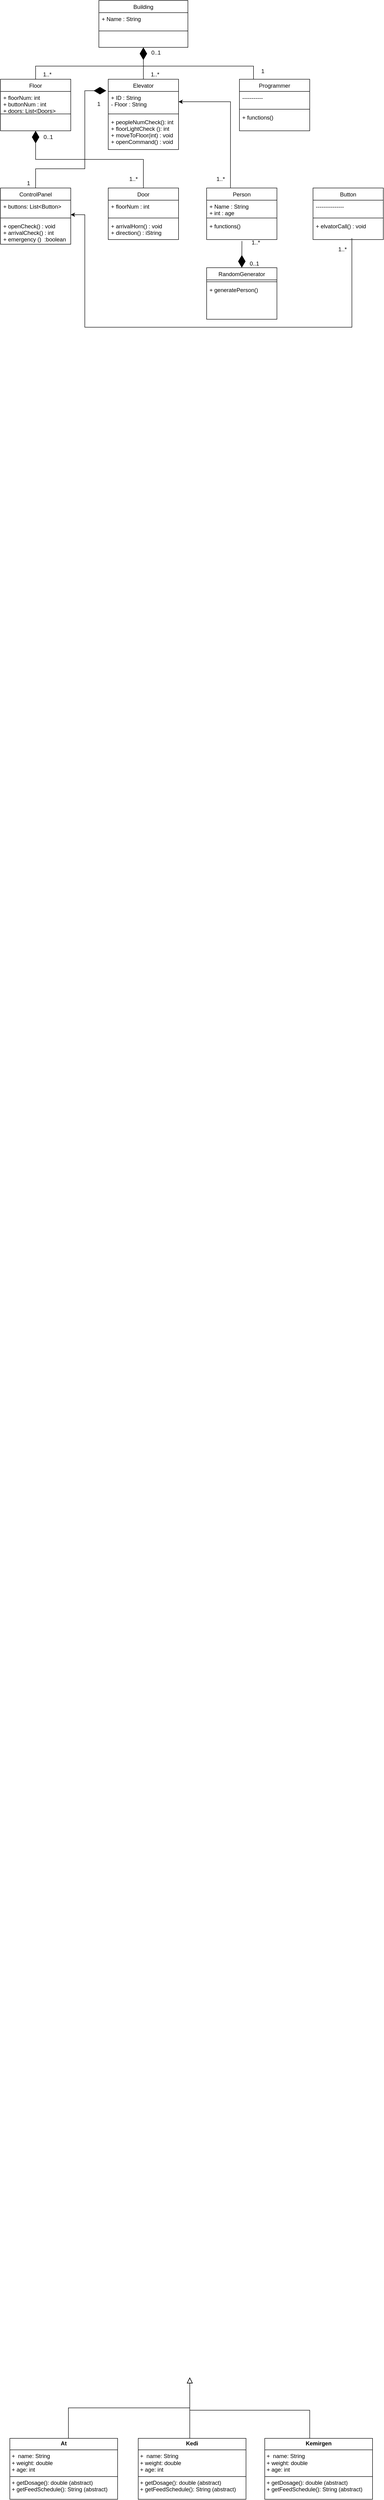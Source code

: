 <mxfile version="24.6.4" type="device">
  <diagram id="C5RBs43oDa-KdzZeNtuy" name="Page-1">
    <mxGraphModel dx="1400" dy="5372" grid="1" gridSize="10" guides="1" tooltips="1" connect="1" arrows="1" fold="1" page="1" pageScale="1" pageWidth="827" pageHeight="1169" math="0" shadow="0">
      <root>
        <mxCell id="WIyWlLk6GJQsqaUBKTNV-0" />
        <mxCell id="WIyWlLk6GJQsqaUBKTNV-1" parent="WIyWlLk6GJQsqaUBKTNV-0" />
        <mxCell id="zkfFHV4jXpPFQw0GAbJ--12" value="" style="endArrow=block;endSize=10;endFill=0;shadow=0;strokeWidth=1;rounded=0;curved=0;edgeStyle=elbowEdgeStyle;elbow=vertical;" parent="WIyWlLk6GJQsqaUBKTNV-1" edge="1">
          <mxGeometry width="160" relative="1" as="geometry">
            <mxPoint x="414" y="630" as="sourcePoint" />
            <mxPoint x="414" y="500" as="targetPoint" />
          </mxGeometry>
        </mxCell>
        <mxCell id="j9r-eq97TGyVYRK_Rdqz-53" value="&lt;p style=&quot;margin:0px;margin-top:4px;text-align:center;&quot;&gt;&lt;b&gt;At&lt;/b&gt;&lt;/p&gt;&lt;hr size=&quot;1&quot; style=&quot;border-style:solid;&quot;&gt;&lt;p style=&quot;margin:0px;margin-left:4px;&quot;&gt;+&amp;nbsp;&lt;span style=&quot;text-wrap: nowrap;&quot;&gt;&amp;nbsp;name: String&lt;/span&gt;&lt;br&gt;+&amp;nbsp;&lt;span style=&quot;background-color: initial;&quot;&gt;weight: double&lt;/span&gt;&lt;/p&gt;&lt;p style=&quot;margin:0px;margin-left:4px;&quot;&gt;&lt;span style=&quot;background-color: initial;&quot;&gt;+&amp;nbsp;&lt;/span&gt;&lt;span style=&quot;background-color: initial;&quot;&gt;age: int&lt;/span&gt;&lt;/p&gt;&lt;hr size=&quot;1&quot; style=&quot;border-style:solid;&quot;&gt;&lt;p style=&quot;margin:0px;margin-left:4px;&quot;&gt;+ getDosage(): double (abstract)&lt;br&gt;+ getFeedSchedule(): String (abstract)&lt;br&gt;&lt;/p&gt;" style="verticalAlign=top;align=left;overflow=fill;html=1;whiteSpace=wrap;" parent="WIyWlLk6GJQsqaUBKTNV-1" vertex="1">
          <mxGeometry x="30" y="630" width="230" height="130" as="geometry" />
        </mxCell>
        <mxCell id="j9r-eq97TGyVYRK_Rdqz-54" value="&lt;p style=&quot;margin:0px;margin-top:4px;text-align:center;&quot;&gt;&lt;b&gt;Kedi&lt;/b&gt;&lt;/p&gt;&lt;hr size=&quot;1&quot; style=&quot;border-style:solid;&quot;&gt;&lt;p style=&quot;margin: 0px 0px 0px 4px;&quot;&gt;+&amp;nbsp;&lt;span style=&quot;text-wrap: nowrap;&quot;&gt;&amp;nbsp;name: String&lt;/span&gt;&lt;br&gt;+&amp;nbsp;&lt;span style=&quot;background-color: initial;&quot;&gt;weight: double&lt;/span&gt;&lt;/p&gt;&lt;p style=&quot;margin: 0px 0px 0px 4px;&quot;&gt;&lt;span style=&quot;background-color: initial;&quot;&gt;+&amp;nbsp;&lt;/span&gt;&lt;span style=&quot;background-color: initial;&quot;&gt;age: int&lt;/span&gt;&lt;/p&gt;&lt;hr size=&quot;1&quot; style=&quot;border-style:solid;&quot;&gt;&lt;p style=&quot;margin:0px;margin-left:4px;&quot;&gt;+ getDosage(): double (abstract)&lt;br&gt;+ getFeedSchedule(): String (abstract)&lt;br&gt;&lt;/p&gt;" style="verticalAlign=top;align=left;overflow=fill;html=1;whiteSpace=wrap;" parent="WIyWlLk6GJQsqaUBKTNV-1" vertex="1">
          <mxGeometry x="304" y="630" width="230" height="130" as="geometry" />
        </mxCell>
        <mxCell id="j9r-eq97TGyVYRK_Rdqz-55" value="&lt;p style=&quot;margin:0px;margin-top:4px;text-align:center;&quot;&gt;&lt;b&gt;Kemirgen&lt;/b&gt;&lt;/p&gt;&lt;hr size=&quot;1&quot; style=&quot;border-style:solid;&quot;&gt;&lt;p style=&quot;margin: 0px 0px 0px 4px;&quot;&gt;+&amp;nbsp;&lt;span style=&quot;text-wrap: nowrap;&quot;&gt;&amp;nbsp;name: String&lt;/span&gt;&lt;br&gt;+&amp;nbsp;&lt;span style=&quot;background-color: initial;&quot;&gt;weight: double&lt;/span&gt;&lt;/p&gt;&lt;p style=&quot;margin: 0px 0px 0px 4px;&quot;&gt;&lt;span style=&quot;background-color: initial;&quot;&gt;+&amp;nbsp;&lt;/span&gt;&lt;span style=&quot;background-color: initial;&quot;&gt;age: int&lt;/span&gt;&lt;/p&gt;&lt;hr size=&quot;1&quot; style=&quot;border-style:solid;&quot;&gt;&lt;p style=&quot;margin:0px;margin-left:4px;&quot;&gt;+ getDosage(): double (abstract)&lt;br&gt;+ getFeedSchedule(): String (abstract)&lt;br&gt;&lt;/p&gt;" style="verticalAlign=top;align=left;overflow=fill;html=1;whiteSpace=wrap;" parent="WIyWlLk6GJQsqaUBKTNV-1" vertex="1">
          <mxGeometry x="574" y="630" width="230" height="130" as="geometry" />
        </mxCell>
        <mxCell id="j9r-eq97TGyVYRK_Rdqz-56" value="" style="endArrow=block;endSize=10;endFill=0;shadow=0;strokeWidth=1;rounded=0;curved=0;edgeStyle=elbowEdgeStyle;elbow=vertical;" parent="WIyWlLk6GJQsqaUBKTNV-1" edge="1">
          <mxGeometry width="160" relative="1" as="geometry">
            <mxPoint x="155" y="630" as="sourcePoint" />
            <mxPoint x="414" y="500" as="targetPoint" />
          </mxGeometry>
        </mxCell>
        <mxCell id="j9r-eq97TGyVYRK_Rdqz-58" value="" style="endArrow=block;endSize=10;endFill=0;shadow=0;strokeWidth=1;rounded=0;curved=0;edgeStyle=elbowEdgeStyle;elbow=vertical;" parent="WIyWlLk6GJQsqaUBKTNV-1" edge="1">
          <mxGeometry width="160" relative="1" as="geometry">
            <mxPoint x="670" y="630" as="sourcePoint" />
            <mxPoint x="414" y="500" as="targetPoint" />
            <Array as="points">
              <mxPoint x="540" y="570" />
            </Array>
          </mxGeometry>
        </mxCell>
        <mxCell id="42GN2-D76zy0X2SQaCUg-0" value="Elevator" style="swimlane;fontStyle=0;align=center;verticalAlign=top;childLayout=stackLayout;horizontal=1;startSize=26;horizontalStack=0;resizeParent=1;resizeLast=0;collapsible=1;marginBottom=0;rounded=0;shadow=0;strokeWidth=1;" vertex="1" parent="WIyWlLk6GJQsqaUBKTNV-1">
          <mxGeometry x="240" y="-4402" width="150" height="150" as="geometry">
            <mxRectangle x="230" y="140" width="160" height="26" as="alternateBounds" />
          </mxGeometry>
        </mxCell>
        <mxCell id="42GN2-D76zy0X2SQaCUg-1" value="+ ID : String&#xa;- Floor : String&#xa;&#xa;" style="text;align=left;verticalAlign=top;spacingLeft=4;spacingRight=4;overflow=hidden;rotatable=0;points=[[0,0.5],[1,0.5]];portConstraint=eastwest;" vertex="1" parent="42GN2-D76zy0X2SQaCUg-0">
          <mxGeometry y="26" width="150" height="44" as="geometry" />
        </mxCell>
        <mxCell id="42GN2-D76zy0X2SQaCUg-2" value="" style="line;html=1;strokeWidth=1;align=left;verticalAlign=middle;spacingTop=-1;spacingLeft=3;spacingRight=3;rotatable=0;labelPosition=right;points=[];portConstraint=eastwest;" vertex="1" parent="42GN2-D76zy0X2SQaCUg-0">
          <mxGeometry y="70" width="150" height="8" as="geometry" />
        </mxCell>
        <mxCell id="42GN2-D76zy0X2SQaCUg-3" value="+ peopleNumCheck(): int&#xa;+ floorLightCheck (): int&#xa;+  moveToFloor(int) : void&#xa;+ openCommand() : void" style="text;align=left;verticalAlign=top;spacingLeft=4;spacingRight=4;overflow=hidden;rotatable=0;points=[[0,0.5],[1,0.5]];portConstraint=eastwest;" vertex="1" parent="42GN2-D76zy0X2SQaCUg-0">
          <mxGeometry y="78" width="150" height="72" as="geometry" />
        </mxCell>
        <mxCell id="42GN2-D76zy0X2SQaCUg-4" value="0..1" style="resizable=0;align=left;verticalAlign=bottom;labelBackgroundColor=none;fontSize=12;" connectable="0" vertex="1" parent="WIyWlLk6GJQsqaUBKTNV-1">
          <mxGeometry x="330" y="-4450" as="geometry" />
        </mxCell>
        <mxCell id="42GN2-D76zy0X2SQaCUg-9" value="Building" style="swimlane;fontStyle=0;align=center;verticalAlign=top;childLayout=stackLayout;horizontal=1;startSize=26;horizontalStack=0;resizeParent=1;resizeLast=0;collapsible=1;marginBottom=0;rounded=0;shadow=0;strokeWidth=1;" vertex="1" parent="WIyWlLk6GJQsqaUBKTNV-1">
          <mxGeometry x="220" y="-4570" width="190" height="100" as="geometry">
            <mxRectangle x="230" y="140" width="160" height="26" as="alternateBounds" />
          </mxGeometry>
        </mxCell>
        <mxCell id="42GN2-D76zy0X2SQaCUg-10" value="+ Name : String" style="text;align=left;verticalAlign=top;spacingLeft=4;spacingRight=4;overflow=hidden;rotatable=0;points=[[0,0.5],[1,0.5]];portConstraint=eastwest;" vertex="1" parent="42GN2-D76zy0X2SQaCUg-9">
          <mxGeometry y="26" width="190" height="24" as="geometry" />
        </mxCell>
        <mxCell id="42GN2-D76zy0X2SQaCUg-11" value="" style="line;html=1;strokeWidth=1;align=left;verticalAlign=middle;spacingTop=-1;spacingLeft=3;spacingRight=3;rotatable=0;labelPosition=right;points=[];portConstraint=eastwest;" vertex="1" parent="42GN2-D76zy0X2SQaCUg-9">
          <mxGeometry y="50" width="190" height="30" as="geometry" />
        </mxCell>
        <mxCell id="42GN2-D76zy0X2SQaCUg-13" value="Programmer" style="swimlane;fontStyle=0;align=center;verticalAlign=top;childLayout=stackLayout;horizontal=1;startSize=26;horizontalStack=0;resizeParent=1;resizeLast=0;collapsible=1;marginBottom=0;rounded=0;shadow=0;strokeWidth=1;" vertex="1" parent="WIyWlLk6GJQsqaUBKTNV-1">
          <mxGeometry x="520" y="-4402" width="150" height="110" as="geometry">
            <mxRectangle x="230" y="140" width="160" height="26" as="alternateBounds" />
          </mxGeometry>
        </mxCell>
        <mxCell id="42GN2-D76zy0X2SQaCUg-14" value="-----------" style="text;align=left;verticalAlign=top;spacingLeft=4;spacingRight=4;overflow=hidden;rotatable=0;points=[[0,0.5],[1,0.5]];portConstraint=eastwest;" vertex="1" parent="42GN2-D76zy0X2SQaCUg-13">
          <mxGeometry y="26" width="150" height="34" as="geometry" />
        </mxCell>
        <mxCell id="42GN2-D76zy0X2SQaCUg-15" value="" style="line;html=1;strokeWidth=1;align=left;verticalAlign=middle;spacingTop=-1;spacingLeft=3;spacingRight=3;rotatable=0;labelPosition=right;points=[];portConstraint=eastwest;" vertex="1" parent="42GN2-D76zy0X2SQaCUg-13">
          <mxGeometry y="60" width="150" height="8" as="geometry" />
        </mxCell>
        <mxCell id="42GN2-D76zy0X2SQaCUg-16" value="+ functions() " style="text;align=left;verticalAlign=top;spacingLeft=4;spacingRight=4;overflow=hidden;rotatable=0;points=[[0,0.5],[1,0.5]];portConstraint=eastwest;" vertex="1" parent="42GN2-D76zy0X2SQaCUg-13">
          <mxGeometry y="68" width="150" height="42" as="geometry" />
        </mxCell>
        <mxCell id="42GN2-D76zy0X2SQaCUg-20" value="1..&lt;span class=&quot;hljs-emphasis&quot;&gt;*&lt;/span&gt;" style="text;strokeColor=none;align=center;fillColor=none;html=1;verticalAlign=middle;whiteSpace=wrap;rounded=0;" vertex="1" parent="WIyWlLk6GJQsqaUBKTNV-1">
          <mxGeometry x="330" y="-4423" width="20" height="21" as="geometry" />
        </mxCell>
        <mxCell id="42GN2-D76zy0X2SQaCUg-23" value="" style="endArrow=diamondThin;endFill=1;endSize=24;html=1;rounded=0;entryX=0.5;entryY=1;entryDx=0;entryDy=0;exitX=0.5;exitY=0;exitDx=0;exitDy=0;" edge="1" parent="WIyWlLk6GJQsqaUBKTNV-1" source="42GN2-D76zy0X2SQaCUg-0" target="42GN2-D76zy0X2SQaCUg-9">
          <mxGeometry width="160" relative="1" as="geometry">
            <mxPoint x="220" y="-4410" as="sourcePoint" />
            <mxPoint x="380" y="-4410" as="targetPoint" />
          </mxGeometry>
        </mxCell>
        <mxCell id="42GN2-D76zy0X2SQaCUg-24" value="Floor" style="swimlane;fontStyle=0;align=center;verticalAlign=top;childLayout=stackLayout;horizontal=1;startSize=26;horizontalStack=0;resizeParent=1;resizeLast=0;collapsible=1;marginBottom=0;rounded=0;shadow=0;strokeWidth=1;" vertex="1" parent="WIyWlLk6GJQsqaUBKTNV-1">
          <mxGeometry x="10" y="-4402" width="150" height="110" as="geometry">
            <mxRectangle x="230" y="140" width="160" height="26" as="alternateBounds" />
          </mxGeometry>
        </mxCell>
        <mxCell id="42GN2-D76zy0X2SQaCUg-25" value="+ floorNum: int&#xa;+ buttonNum : int&#xa;+ doors: List&lt;Doors&gt;&#xa;" style="text;align=left;verticalAlign=top;spacingLeft=4;spacingRight=4;overflow=hidden;rotatable=0;points=[[0,0.5],[1,0.5]];portConstraint=eastwest;" vertex="1" parent="42GN2-D76zy0X2SQaCUg-24">
          <mxGeometry y="26" width="150" height="44" as="geometry" />
        </mxCell>
        <mxCell id="42GN2-D76zy0X2SQaCUg-26" value="" style="line;html=1;strokeWidth=1;align=left;verticalAlign=middle;spacingTop=-1;spacingLeft=3;spacingRight=3;rotatable=0;labelPosition=right;points=[];portConstraint=eastwest;" vertex="1" parent="42GN2-D76zy0X2SQaCUg-24">
          <mxGeometry y="70" width="150" height="8" as="geometry" />
        </mxCell>
        <mxCell id="42GN2-D76zy0X2SQaCUg-30" value="" style="endArrow=none;html=1;rounded=0;exitX=0.5;exitY=0;exitDx=0;exitDy=0;entryX=0.5;entryY=0;entryDx=0;entryDy=0;edgeStyle=orthogonalEdgeStyle;" edge="1" parent="WIyWlLk6GJQsqaUBKTNV-1" source="42GN2-D76zy0X2SQaCUg-24" target="42GN2-D76zy0X2SQaCUg-0">
          <mxGeometry width="50" height="50" relative="1" as="geometry">
            <mxPoint x="82" y="-4410" as="sourcePoint" />
            <mxPoint x="320" y="-4430" as="targetPoint" />
            <Array as="points">
              <mxPoint x="85" y="-4430" />
              <mxPoint x="315" y="-4430" />
            </Array>
          </mxGeometry>
        </mxCell>
        <mxCell id="42GN2-D76zy0X2SQaCUg-31" value="" style="endArrow=none;html=1;rounded=0;exitX=0.5;exitY=0;exitDx=0;exitDy=0;entryX=0.5;entryY=0;entryDx=0;entryDy=0;edgeStyle=orthogonalEdgeStyle;" edge="1" parent="WIyWlLk6GJQsqaUBKTNV-1" source="42GN2-D76zy0X2SQaCUg-0">
          <mxGeometry width="50" height="50" relative="1" as="geometry">
            <mxPoint x="320" y="-4402" as="sourcePoint" />
            <mxPoint x="550" y="-4402" as="targetPoint" />
            <Array as="points">
              <mxPoint x="315" y="-4430" />
              <mxPoint x="550" y="-4430" />
            </Array>
          </mxGeometry>
        </mxCell>
        <mxCell id="42GN2-D76zy0X2SQaCUg-37" value="ControlPanel" style="swimlane;fontStyle=0;align=center;verticalAlign=top;childLayout=stackLayout;horizontal=1;startSize=26;horizontalStack=0;resizeParent=1;resizeLast=0;collapsible=1;marginBottom=0;rounded=0;shadow=0;strokeWidth=1;" vertex="1" parent="WIyWlLk6GJQsqaUBKTNV-1">
          <mxGeometry x="10" y="-4170" width="150" height="120" as="geometry">
            <mxRectangle x="230" y="140" width="160" height="26" as="alternateBounds" />
          </mxGeometry>
        </mxCell>
        <mxCell id="42GN2-D76zy0X2SQaCUg-38" value="+ buttons: List&lt;Button&gt;" style="text;align=left;verticalAlign=top;spacingLeft=4;spacingRight=4;overflow=hidden;rotatable=0;points=[[0,0.5],[1,0.5]];portConstraint=eastwest;" vertex="1" parent="42GN2-D76zy0X2SQaCUg-37">
          <mxGeometry y="26" width="150" height="34" as="geometry" />
        </mxCell>
        <mxCell id="42GN2-D76zy0X2SQaCUg-39" value="" style="line;html=1;strokeWidth=1;align=left;verticalAlign=middle;spacingTop=-1;spacingLeft=3;spacingRight=3;rotatable=0;labelPosition=right;points=[];portConstraint=eastwest;" vertex="1" parent="42GN2-D76zy0X2SQaCUg-37">
          <mxGeometry y="60" width="150" height="8" as="geometry" />
        </mxCell>
        <mxCell id="42GN2-D76zy0X2SQaCUg-40" value="+ openCheck() : void&#xa;+ arrivalCheck() : int&#xa;+ emergency ()  :boolean" style="text;align=left;verticalAlign=top;spacingLeft=4;spacingRight=4;overflow=hidden;rotatable=0;points=[[0,0.5],[1,0.5]];portConstraint=eastwest;" vertex="1" parent="42GN2-D76zy0X2SQaCUg-37">
          <mxGeometry y="68" width="150" height="52" as="geometry" />
        </mxCell>
        <mxCell id="42GN2-D76zy0X2SQaCUg-41" value="Door" style="swimlane;fontStyle=0;align=center;verticalAlign=top;childLayout=stackLayout;horizontal=1;startSize=26;horizontalStack=0;resizeParent=1;resizeLast=0;collapsible=1;marginBottom=0;rounded=0;shadow=0;strokeWidth=1;" vertex="1" parent="WIyWlLk6GJQsqaUBKTNV-1">
          <mxGeometry x="240" y="-4170" width="150" height="110" as="geometry">
            <mxRectangle x="230" y="140" width="160" height="26" as="alternateBounds" />
          </mxGeometry>
        </mxCell>
        <mxCell id="42GN2-D76zy0X2SQaCUg-42" value="+ floorNum : int&#xa;&#xa;" style="text;align=left;verticalAlign=top;spacingLeft=4;spacingRight=4;overflow=hidden;rotatable=0;points=[[0,0.5],[1,0.5]];portConstraint=eastwest;" vertex="1" parent="42GN2-D76zy0X2SQaCUg-41">
          <mxGeometry y="26" width="150" height="34" as="geometry" />
        </mxCell>
        <mxCell id="42GN2-D76zy0X2SQaCUg-43" value="" style="line;html=1;strokeWidth=1;align=left;verticalAlign=middle;spacingTop=-1;spacingLeft=3;spacingRight=3;rotatable=0;labelPosition=right;points=[];portConstraint=eastwest;" vertex="1" parent="42GN2-D76zy0X2SQaCUg-41">
          <mxGeometry y="60" width="150" height="8" as="geometry" />
        </mxCell>
        <mxCell id="42GN2-D76zy0X2SQaCUg-44" value="+ arrivalHorn() : void&#xa;+ direction() : iString " style="text;align=left;verticalAlign=top;spacingLeft=4;spacingRight=4;overflow=hidden;rotatable=0;points=[[0,0.5],[1,0.5]];portConstraint=eastwest;" vertex="1" parent="42GN2-D76zy0X2SQaCUg-41">
          <mxGeometry y="68" width="150" height="42" as="geometry" />
        </mxCell>
        <mxCell id="42GN2-D76zy0X2SQaCUg-45" value="Person" style="swimlane;fontStyle=0;align=center;verticalAlign=top;childLayout=stackLayout;horizontal=1;startSize=26;horizontalStack=0;resizeParent=1;resizeLast=0;collapsible=1;marginBottom=0;rounded=0;shadow=0;strokeWidth=1;" vertex="1" parent="WIyWlLk6GJQsqaUBKTNV-1">
          <mxGeometry x="450" y="-4170" width="150" height="110" as="geometry">
            <mxRectangle x="230" y="140" width="160" height="26" as="alternateBounds" />
          </mxGeometry>
        </mxCell>
        <mxCell id="42GN2-D76zy0X2SQaCUg-46" value="+ Name : String&#xa;+ int : age" style="text;align=left;verticalAlign=top;spacingLeft=4;spacingRight=4;overflow=hidden;rotatable=0;points=[[0,0.5],[1,0.5]];portConstraint=eastwest;" vertex="1" parent="42GN2-D76zy0X2SQaCUg-45">
          <mxGeometry y="26" width="150" height="34" as="geometry" />
        </mxCell>
        <mxCell id="42GN2-D76zy0X2SQaCUg-47" value="" style="line;html=1;strokeWidth=1;align=left;verticalAlign=middle;spacingTop=-1;spacingLeft=3;spacingRight=3;rotatable=0;labelPosition=right;points=[];portConstraint=eastwest;" vertex="1" parent="42GN2-D76zy0X2SQaCUg-45">
          <mxGeometry y="60" width="150" height="8" as="geometry" />
        </mxCell>
        <mxCell id="42GN2-D76zy0X2SQaCUg-48" value="+ functions() " style="text;align=left;verticalAlign=top;spacingLeft=4;spacingRight=4;overflow=hidden;rotatable=0;points=[[0,0.5],[1,0.5]];portConstraint=eastwest;" vertex="1" parent="42GN2-D76zy0X2SQaCUg-45">
          <mxGeometry y="68" width="150" height="42" as="geometry" />
        </mxCell>
        <mxCell id="42GN2-D76zy0X2SQaCUg-49" value="Button" style="swimlane;fontStyle=0;align=center;verticalAlign=top;childLayout=stackLayout;horizontal=1;startSize=26;horizontalStack=0;resizeParent=1;resizeLast=0;collapsible=1;marginBottom=0;rounded=0;shadow=0;strokeWidth=1;" vertex="1" parent="WIyWlLk6GJQsqaUBKTNV-1">
          <mxGeometry x="677" y="-4170" width="150" height="110" as="geometry">
            <mxRectangle x="230" y="140" width="160" height="26" as="alternateBounds" />
          </mxGeometry>
        </mxCell>
        <mxCell id="42GN2-D76zy0X2SQaCUg-50" value="---------------" style="text;align=left;verticalAlign=top;spacingLeft=4;spacingRight=4;overflow=hidden;rotatable=0;points=[[0,0.5],[1,0.5]];portConstraint=eastwest;" vertex="1" parent="42GN2-D76zy0X2SQaCUg-49">
          <mxGeometry y="26" width="150" height="34" as="geometry" />
        </mxCell>
        <mxCell id="42GN2-D76zy0X2SQaCUg-51" value="" style="line;html=1;strokeWidth=1;align=left;verticalAlign=middle;spacingTop=-1;spacingLeft=3;spacingRight=3;rotatable=0;labelPosition=right;points=[];portConstraint=eastwest;" vertex="1" parent="42GN2-D76zy0X2SQaCUg-49">
          <mxGeometry y="60" width="150" height="8" as="geometry" />
        </mxCell>
        <mxCell id="42GN2-D76zy0X2SQaCUg-52" value="+ elvatorCall() : void" style="text;align=left;verticalAlign=top;spacingLeft=4;spacingRight=4;overflow=hidden;rotatable=0;points=[[0,0.5],[1,0.5]];portConstraint=eastwest;" vertex="1" parent="42GN2-D76zy0X2SQaCUg-49">
          <mxGeometry y="68" width="150" height="42" as="geometry" />
        </mxCell>
        <mxCell id="42GN2-D76zy0X2SQaCUg-54" value="1..&lt;span class=&quot;hljs-emphasis&quot;&gt;*&lt;/span&gt;" style="text;strokeColor=none;align=center;fillColor=none;html=1;verticalAlign=middle;whiteSpace=wrap;rounded=0;" vertex="1" parent="WIyWlLk6GJQsqaUBKTNV-1">
          <mxGeometry x="100" y="-4423" width="20" height="21" as="geometry" />
        </mxCell>
        <mxCell id="42GN2-D76zy0X2SQaCUg-55" value="1" style="text;strokeColor=none;align=center;fillColor=none;html=1;verticalAlign=middle;whiteSpace=wrap;rounded=0;" vertex="1" parent="WIyWlLk6GJQsqaUBKTNV-1">
          <mxGeometry x="560" y="-4430" width="20" height="21" as="geometry" />
        </mxCell>
        <mxCell id="42GN2-D76zy0X2SQaCUg-56" value="RandomGenerator" style="swimlane;fontStyle=0;align=center;verticalAlign=top;childLayout=stackLayout;horizontal=1;startSize=26;horizontalStack=0;resizeParent=1;resizeLast=0;collapsible=1;marginBottom=0;rounded=0;shadow=0;strokeWidth=1;" vertex="1" parent="WIyWlLk6GJQsqaUBKTNV-1">
          <mxGeometry x="450" y="-4000" width="150" height="110" as="geometry">
            <mxRectangle x="230" y="140" width="160" height="26" as="alternateBounds" />
          </mxGeometry>
        </mxCell>
        <mxCell id="42GN2-D76zy0X2SQaCUg-58" value="" style="line;html=1;strokeWidth=1;align=left;verticalAlign=middle;spacingTop=-1;spacingLeft=3;spacingRight=3;rotatable=0;labelPosition=right;points=[];portConstraint=eastwest;" vertex="1" parent="42GN2-D76zy0X2SQaCUg-56">
          <mxGeometry y="26" width="150" height="8" as="geometry" />
        </mxCell>
        <mxCell id="42GN2-D76zy0X2SQaCUg-59" value="+ generatePerson() " style="text;align=left;verticalAlign=top;spacingLeft=4;spacingRight=4;overflow=hidden;rotatable=0;points=[[0,0.5],[1,0.5]];portConstraint=eastwest;" vertex="1" parent="42GN2-D76zy0X2SQaCUg-56">
          <mxGeometry y="34" width="150" height="42" as="geometry" />
        </mxCell>
        <mxCell id="42GN2-D76zy0X2SQaCUg-60" value="0..1" style="resizable=0;align=left;verticalAlign=bottom;labelBackgroundColor=none;fontSize=12;" connectable="0" vertex="1" parent="WIyWlLk6GJQsqaUBKTNV-1">
          <mxGeometry x="540" y="-4000" as="geometry" />
        </mxCell>
        <mxCell id="42GN2-D76zy0X2SQaCUg-61" value="" style="endArrow=diamondThin;endFill=1;endSize=24;html=1;rounded=0;entryX=0.5;entryY=0;entryDx=0;entryDy=0;exitX=0.502;exitY=1.076;exitDx=0;exitDy=0;exitPerimeter=0;" edge="1" parent="WIyWlLk6GJQsqaUBKTNV-1" source="42GN2-D76zy0X2SQaCUg-48" target="42GN2-D76zy0X2SQaCUg-56">
          <mxGeometry width="160" relative="1" as="geometry">
            <mxPoint x="630" y="-4080" as="sourcePoint" />
            <mxPoint x="630" y="-4012" as="targetPoint" />
          </mxGeometry>
        </mxCell>
        <mxCell id="42GN2-D76zy0X2SQaCUg-62" value="1..*" style="resizable=0;align=left;verticalAlign=bottom;labelBackgroundColor=none;fontSize=12;" connectable="0" vertex="1" parent="WIyWlLk6GJQsqaUBKTNV-1">
          <mxGeometry x="550" y="-3990" as="geometry">
            <mxPoint x="-6" y="-55" as="offset" />
          </mxGeometry>
        </mxCell>
        <mxCell id="42GN2-D76zy0X2SQaCUg-63" value="0..1" style="resizable=0;align=left;verticalAlign=bottom;labelBackgroundColor=none;fontSize=12;" connectable="0" vertex="1" parent="WIyWlLk6GJQsqaUBKTNV-1">
          <mxGeometry x="100" y="-4270" as="geometry" />
        </mxCell>
        <mxCell id="42GN2-D76zy0X2SQaCUg-64" value="1..&lt;span class=&quot;hljs-emphasis&quot;&gt;*&lt;/span&gt;" style="text;strokeColor=none;align=center;fillColor=none;html=1;verticalAlign=middle;whiteSpace=wrap;rounded=0;" vertex="1" parent="WIyWlLk6GJQsqaUBKTNV-1">
          <mxGeometry x="284" y="-4200" width="20" height="21" as="geometry" />
        </mxCell>
        <mxCell id="42GN2-D76zy0X2SQaCUg-65" value="" style="endArrow=diamondThin;endFill=1;endSize=24;html=1;rounded=0;entryX=0.5;entryY=1;entryDx=0;entryDy=0;exitX=0.5;exitY=0;exitDx=0;exitDy=0;edgeStyle=orthogonalEdgeStyle;" edge="1" parent="WIyWlLk6GJQsqaUBKTNV-1" source="42GN2-D76zy0X2SQaCUg-41" target="42GN2-D76zy0X2SQaCUg-24">
          <mxGeometry width="160" relative="1" as="geometry">
            <mxPoint x="85" y="-4210" as="sourcePoint" />
            <mxPoint x="110" y="-4280" as="targetPoint" />
          </mxGeometry>
        </mxCell>
        <mxCell id="42GN2-D76zy0X2SQaCUg-66" value="" style="endArrow=diamondThin;endFill=1;endSize=24;html=1;rounded=0;entryX=-0.028;entryY=0.163;entryDx=0;entryDy=0;exitX=0.5;exitY=0;exitDx=0;exitDy=0;edgeStyle=orthogonalEdgeStyle;entryPerimeter=0;" edge="1" parent="WIyWlLk6GJQsqaUBKTNV-1" source="42GN2-D76zy0X2SQaCUg-37" target="42GN2-D76zy0X2SQaCUg-0">
          <mxGeometry width="160" relative="1" as="geometry">
            <mxPoint x="665" y="-4188" as="sourcePoint" />
            <mxPoint x="435" y="-4310" as="targetPoint" />
            <Array as="points">
              <mxPoint x="85" y="-4211" />
              <mxPoint x="190" y="-4211" />
              <mxPoint x="190" y="-4377" />
            </Array>
          </mxGeometry>
        </mxCell>
        <mxCell id="42GN2-D76zy0X2SQaCUg-68" value="1" style="text;strokeColor=none;align=center;fillColor=none;html=1;verticalAlign=middle;whiteSpace=wrap;rounded=0;" vertex="1" parent="WIyWlLk6GJQsqaUBKTNV-1">
          <mxGeometry x="210" y="-4360" width="20" height="21" as="geometry" />
        </mxCell>
        <mxCell id="42GN2-D76zy0X2SQaCUg-69" value="1" style="text;strokeColor=none;align=center;fillColor=none;html=1;verticalAlign=middle;whiteSpace=wrap;rounded=0;" vertex="1" parent="WIyWlLk6GJQsqaUBKTNV-1">
          <mxGeometry x="60" y="-4191" width="20" height="21" as="geometry" />
        </mxCell>
        <mxCell id="42GN2-D76zy0X2SQaCUg-72" value="1..&lt;span class=&quot;hljs-emphasis&quot;&gt;*&lt;/span&gt;" style="text;strokeColor=none;align=center;fillColor=none;html=1;verticalAlign=middle;whiteSpace=wrap;rounded=0;" vertex="1" parent="WIyWlLk6GJQsqaUBKTNV-1">
          <mxGeometry x="730" y="-4050" width="20" height="21" as="geometry" />
        </mxCell>
        <mxCell id="42GN2-D76zy0X2SQaCUg-73" style="edgeStyle=orthogonalEdgeStyle;rounded=0;orthogonalLoop=1;jettySize=auto;html=1;exitX=0.339;exitY=-0.006;exitDx=0;exitDy=0;exitPerimeter=0;" edge="1" parent="WIyWlLk6GJQsqaUBKTNV-1" source="42GN2-D76zy0X2SQaCUg-45" target="42GN2-D76zy0X2SQaCUg-1">
          <mxGeometry relative="1" as="geometry" />
        </mxCell>
        <mxCell id="42GN2-D76zy0X2SQaCUg-75" value="1..&lt;span class=&quot;hljs-emphasis&quot;&gt;*&lt;/span&gt;" style="text;strokeColor=none;align=center;fillColor=none;html=1;verticalAlign=middle;whiteSpace=wrap;rounded=0;" vertex="1" parent="WIyWlLk6GJQsqaUBKTNV-1">
          <mxGeometry x="470" y="-4200" width="20" height="21" as="geometry" />
        </mxCell>
        <mxCell id="42GN2-D76zy0X2SQaCUg-71" style="edgeStyle=orthogonalEdgeStyle;rounded=0;orthogonalLoop=1;jettySize=auto;html=1;exitX=0.553;exitY=1;exitDx=0;exitDy=0;exitPerimeter=0;" edge="1" parent="WIyWlLk6GJQsqaUBKTNV-1">
          <mxGeometry relative="1" as="geometry">
            <mxPoint x="759.95" y="-4063" as="sourcePoint" />
            <mxPoint x="160" y="-4113" as="targetPoint" />
            <Array as="points">
              <mxPoint x="760" y="-3873" />
              <mxPoint x="190" y="-3873" />
              <mxPoint x="190" y="-4113" />
            </Array>
          </mxGeometry>
        </mxCell>
      </root>
    </mxGraphModel>
  </diagram>
</mxfile>
